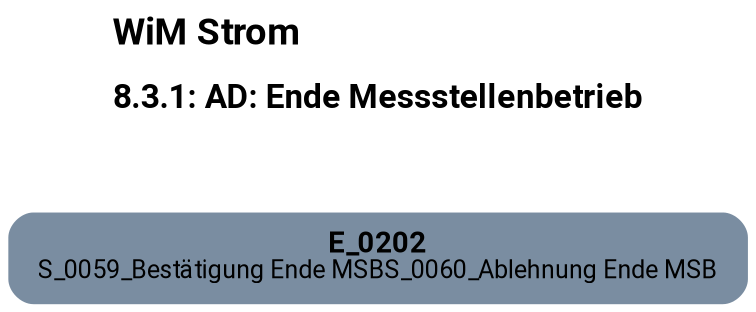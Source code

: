 digraph D {
    labelloc="t";
    label=<<B><FONT POINT-SIZE="18">WiM Strom</FONT></B><BR align="left"/><BR/><B><FONT POINT-SIZE="16">8.3.1: AD: Ende Messstellenbetrieb</FONT></B><BR align="left"/><BR/><BR/><BR/>>;
    ratio="compress";
    concentrate=true;
    pack=true;
    rankdir=TB;
    packmode="array";
    size="20,20";
    "Empty" [margin="0.2,0.12", shape=box, style="filled,rounded", penwidth=0.0, fillcolor="#7a8da1", label=<<B>E_0202</B><BR align="center"/><FONT point-size="12">S_0059_Bestätigung Ende MSB
S_0060_Ablehnung Ende MSB</FONT><BR align="center"/>>, fontname="Roboto, sans-serif"];


    bgcolor="transparent";
fontname="Roboto, sans-serif";
}